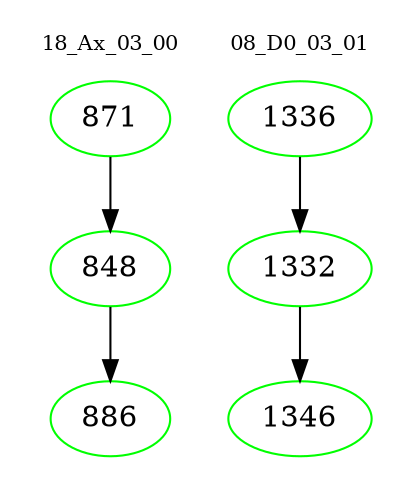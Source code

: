 digraph{
subgraph cluster_0 {
color = white
label = "18_Ax_03_00";
fontsize=10;
T0_871 [label="871", color="green"]
T0_871 -> T0_848 [color="black"]
T0_848 [label="848", color="green"]
T0_848 -> T0_886 [color="black"]
T0_886 [label="886", color="green"]
}
subgraph cluster_1 {
color = white
label = "08_D0_03_01";
fontsize=10;
T1_1336 [label="1336", color="green"]
T1_1336 -> T1_1332 [color="black"]
T1_1332 [label="1332", color="green"]
T1_1332 -> T1_1346 [color="black"]
T1_1346 [label="1346", color="green"]
}
}
